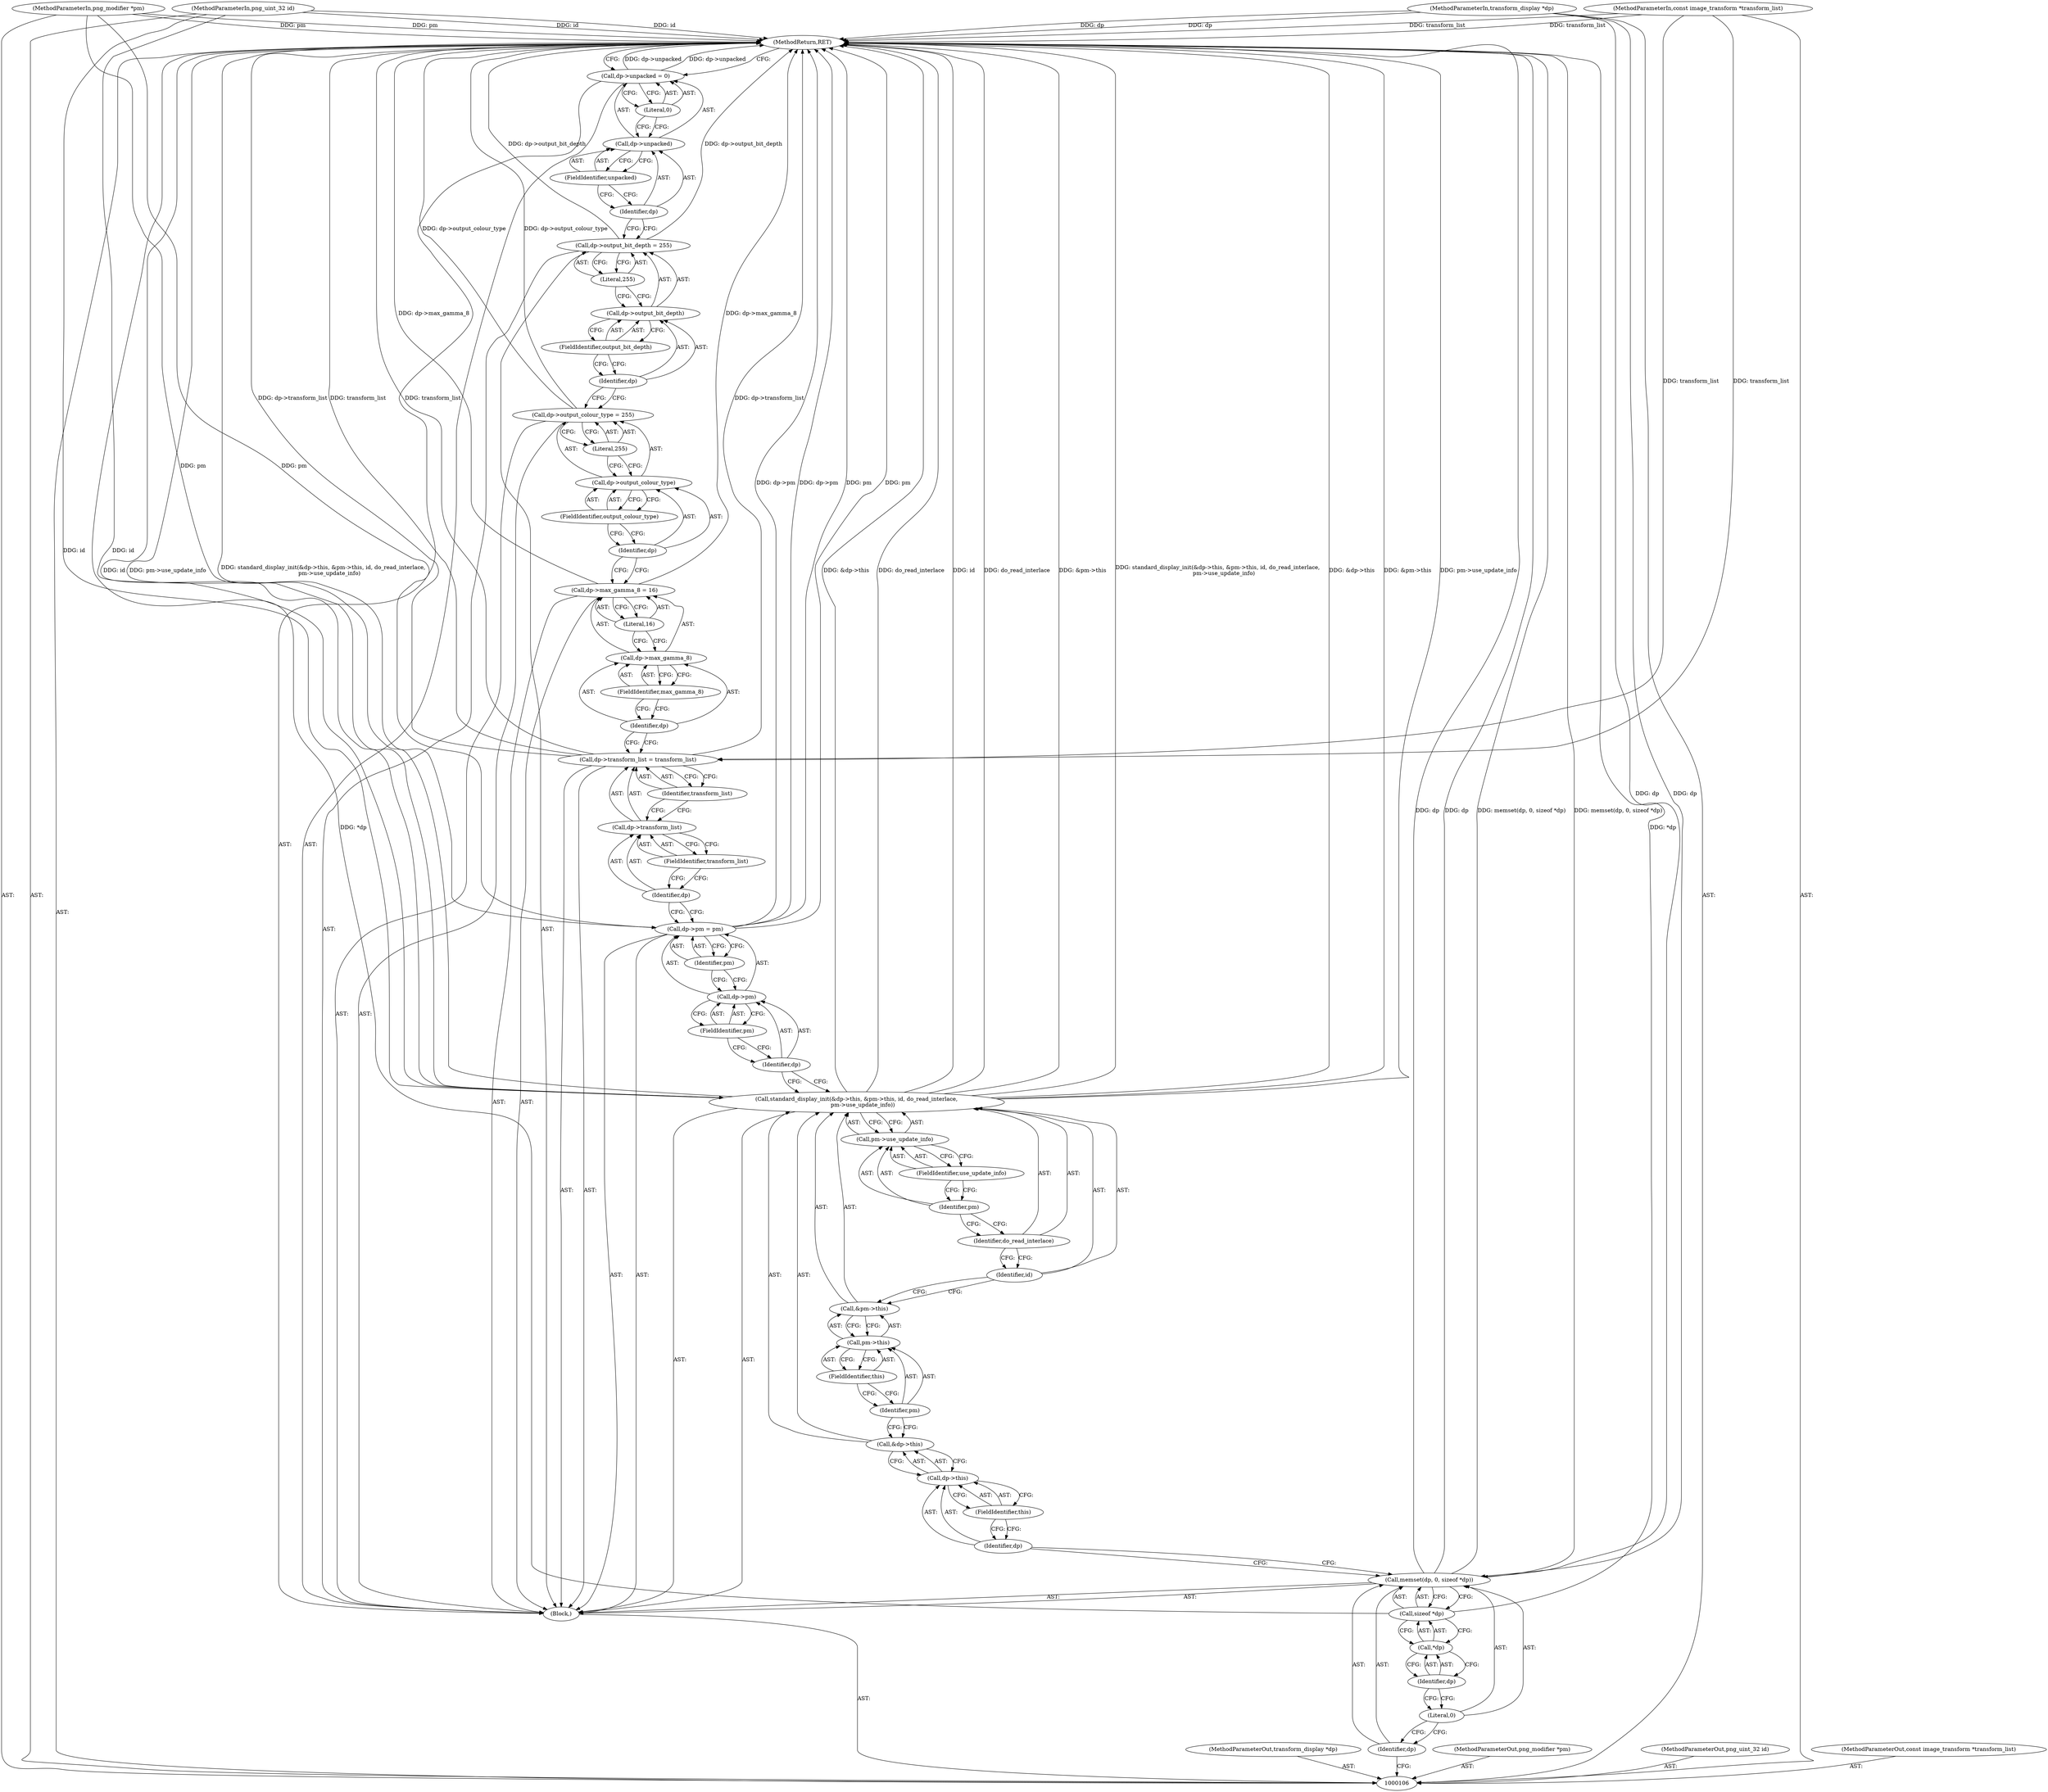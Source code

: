 digraph "0_Android_9d4853418ab2f754c2b63e091c29c5529b8b86ca_146" {
"1000162" [label="(MethodReturn,RET)"];
"1000107" [label="(MethodParameterIn,transform_display *dp)"];
"1000207" [label="(MethodParameterOut,transform_display *dp)"];
"1000108" [label="(MethodParameterIn,png_modifier *pm)"];
"1000208" [label="(MethodParameterOut,png_modifier *pm)"];
"1000109" [label="(MethodParameterIn,png_uint_32 id)"];
"1000209" [label="(MethodParameterOut,png_uint_32 id)"];
"1000136" [label="(Identifier,pm)"];
"1000132" [label="(Call,dp->pm = pm)"];
"1000133" [label="(Call,dp->pm)"];
"1000134" [label="(Identifier,dp)"];
"1000135" [label="(FieldIdentifier,pm)"];
"1000141" [label="(Identifier,transform_list)"];
"1000137" [label="(Call,dp->transform_list = transform_list)"];
"1000138" [label="(Call,dp->transform_list)"];
"1000139" [label="(Identifier,dp)"];
"1000140" [label="(FieldIdentifier,transform_list)"];
"1000146" [label="(Literal,16)"];
"1000142" [label="(Call,dp->max_gamma_8 = 16)"];
"1000143" [label="(Call,dp->max_gamma_8)"];
"1000144" [label="(Identifier,dp)"];
"1000145" [label="(FieldIdentifier,max_gamma_8)"];
"1000151" [label="(Literal,255)"];
"1000147" [label="(Call,dp->output_colour_type = 255)"];
"1000148" [label="(Call,dp->output_colour_type)"];
"1000149" [label="(Identifier,dp)"];
"1000150" [label="(FieldIdentifier,output_colour_type)"];
"1000156" [label="(Literal,255)"];
"1000152" [label="(Call,dp->output_bit_depth = 255)"];
"1000153" [label="(Call,dp->output_bit_depth)"];
"1000154" [label="(Identifier,dp)"];
"1000155" [label="(FieldIdentifier,output_bit_depth)"];
"1000161" [label="(Literal,0)"];
"1000157" [label="(Call,dp->unpacked = 0)"];
"1000158" [label="(Call,dp->unpacked)"];
"1000159" [label="(Identifier,dp)"];
"1000160" [label="(FieldIdentifier,unpacked)"];
"1000110" [label="(MethodParameterIn,const image_transform *transform_list)"];
"1000210" [label="(MethodParameterOut,const image_transform *transform_list)"];
"1000111" [label="(Block,)"];
"1000113" [label="(Identifier,dp)"];
"1000114" [label="(Literal,0)"];
"1000115" [label="(Call,sizeof *dp)"];
"1000116" [label="(Call,*dp)"];
"1000117" [label="(Identifier,dp)"];
"1000112" [label="(Call,memset(dp, 0, sizeof *dp))"];
"1000119" [label="(Call,&dp->this)"];
"1000120" [label="(Call,dp->this)"];
"1000121" [label="(Identifier,dp)"];
"1000118" [label="(Call,standard_display_init(&dp->this, &pm->this, id, do_read_interlace,\n       pm->use_update_info))"];
"1000122" [label="(FieldIdentifier,this)"];
"1000123" [label="(Call,&pm->this)"];
"1000124" [label="(Call,pm->this)"];
"1000125" [label="(Identifier,pm)"];
"1000126" [label="(FieldIdentifier,this)"];
"1000127" [label="(Identifier,id)"];
"1000128" [label="(Identifier,do_read_interlace)"];
"1000131" [label="(FieldIdentifier,use_update_info)"];
"1000129" [label="(Call,pm->use_update_info)"];
"1000130" [label="(Identifier,pm)"];
"1000162" -> "1000106"  [label="AST: "];
"1000162" -> "1000157"  [label="CFG: "];
"1000108" -> "1000162"  [label="DDG: pm"];
"1000107" -> "1000162"  [label="DDG: dp"];
"1000147" -> "1000162"  [label="DDG: dp->output_colour_type"];
"1000118" -> "1000162"  [label="DDG: standard_display_init(&dp->this, &pm->this, id, do_read_interlace,\n       pm->use_update_info)"];
"1000118" -> "1000162"  [label="DDG: &dp->this"];
"1000118" -> "1000162"  [label="DDG: &pm->this"];
"1000118" -> "1000162"  [label="DDG: pm->use_update_info"];
"1000118" -> "1000162"  [label="DDG: id"];
"1000118" -> "1000162"  [label="DDG: do_read_interlace"];
"1000137" -> "1000162"  [label="DDG: transform_list"];
"1000137" -> "1000162"  [label="DDG: dp->transform_list"];
"1000157" -> "1000162"  [label="DDG: dp->unpacked"];
"1000152" -> "1000162"  [label="DDG: dp->output_bit_depth"];
"1000132" -> "1000162"  [label="DDG: dp->pm"];
"1000132" -> "1000162"  [label="DDG: pm"];
"1000112" -> "1000162"  [label="DDG: memset(dp, 0, sizeof *dp)"];
"1000112" -> "1000162"  [label="DDG: dp"];
"1000110" -> "1000162"  [label="DDG: transform_list"];
"1000142" -> "1000162"  [label="DDG: dp->max_gamma_8"];
"1000115" -> "1000162"  [label="DDG: *dp"];
"1000109" -> "1000162"  [label="DDG: id"];
"1000107" -> "1000106"  [label="AST: "];
"1000107" -> "1000162"  [label="DDG: dp"];
"1000107" -> "1000112"  [label="DDG: dp"];
"1000207" -> "1000106"  [label="AST: "];
"1000108" -> "1000106"  [label="AST: "];
"1000108" -> "1000162"  [label="DDG: pm"];
"1000108" -> "1000132"  [label="DDG: pm"];
"1000208" -> "1000106"  [label="AST: "];
"1000109" -> "1000106"  [label="AST: "];
"1000109" -> "1000162"  [label="DDG: id"];
"1000109" -> "1000118"  [label="DDG: id"];
"1000209" -> "1000106"  [label="AST: "];
"1000136" -> "1000132"  [label="AST: "];
"1000136" -> "1000133"  [label="CFG: "];
"1000132" -> "1000136"  [label="CFG: "];
"1000132" -> "1000111"  [label="AST: "];
"1000132" -> "1000136"  [label="CFG: "];
"1000133" -> "1000132"  [label="AST: "];
"1000136" -> "1000132"  [label="AST: "];
"1000139" -> "1000132"  [label="CFG: "];
"1000132" -> "1000162"  [label="DDG: dp->pm"];
"1000132" -> "1000162"  [label="DDG: pm"];
"1000108" -> "1000132"  [label="DDG: pm"];
"1000133" -> "1000132"  [label="AST: "];
"1000133" -> "1000135"  [label="CFG: "];
"1000134" -> "1000133"  [label="AST: "];
"1000135" -> "1000133"  [label="AST: "];
"1000136" -> "1000133"  [label="CFG: "];
"1000134" -> "1000133"  [label="AST: "];
"1000134" -> "1000118"  [label="CFG: "];
"1000135" -> "1000134"  [label="CFG: "];
"1000135" -> "1000133"  [label="AST: "];
"1000135" -> "1000134"  [label="CFG: "];
"1000133" -> "1000135"  [label="CFG: "];
"1000141" -> "1000137"  [label="AST: "];
"1000141" -> "1000138"  [label="CFG: "];
"1000137" -> "1000141"  [label="CFG: "];
"1000137" -> "1000111"  [label="AST: "];
"1000137" -> "1000141"  [label="CFG: "];
"1000138" -> "1000137"  [label="AST: "];
"1000141" -> "1000137"  [label="AST: "];
"1000144" -> "1000137"  [label="CFG: "];
"1000137" -> "1000162"  [label="DDG: transform_list"];
"1000137" -> "1000162"  [label="DDG: dp->transform_list"];
"1000110" -> "1000137"  [label="DDG: transform_list"];
"1000138" -> "1000137"  [label="AST: "];
"1000138" -> "1000140"  [label="CFG: "];
"1000139" -> "1000138"  [label="AST: "];
"1000140" -> "1000138"  [label="AST: "];
"1000141" -> "1000138"  [label="CFG: "];
"1000139" -> "1000138"  [label="AST: "];
"1000139" -> "1000132"  [label="CFG: "];
"1000140" -> "1000139"  [label="CFG: "];
"1000140" -> "1000138"  [label="AST: "];
"1000140" -> "1000139"  [label="CFG: "];
"1000138" -> "1000140"  [label="CFG: "];
"1000146" -> "1000142"  [label="AST: "];
"1000146" -> "1000143"  [label="CFG: "];
"1000142" -> "1000146"  [label="CFG: "];
"1000142" -> "1000111"  [label="AST: "];
"1000142" -> "1000146"  [label="CFG: "];
"1000143" -> "1000142"  [label="AST: "];
"1000146" -> "1000142"  [label="AST: "];
"1000149" -> "1000142"  [label="CFG: "];
"1000142" -> "1000162"  [label="DDG: dp->max_gamma_8"];
"1000143" -> "1000142"  [label="AST: "];
"1000143" -> "1000145"  [label="CFG: "];
"1000144" -> "1000143"  [label="AST: "];
"1000145" -> "1000143"  [label="AST: "];
"1000146" -> "1000143"  [label="CFG: "];
"1000144" -> "1000143"  [label="AST: "];
"1000144" -> "1000137"  [label="CFG: "];
"1000145" -> "1000144"  [label="CFG: "];
"1000145" -> "1000143"  [label="AST: "];
"1000145" -> "1000144"  [label="CFG: "];
"1000143" -> "1000145"  [label="CFG: "];
"1000151" -> "1000147"  [label="AST: "];
"1000151" -> "1000148"  [label="CFG: "];
"1000147" -> "1000151"  [label="CFG: "];
"1000147" -> "1000111"  [label="AST: "];
"1000147" -> "1000151"  [label="CFG: "];
"1000148" -> "1000147"  [label="AST: "];
"1000151" -> "1000147"  [label="AST: "];
"1000154" -> "1000147"  [label="CFG: "];
"1000147" -> "1000162"  [label="DDG: dp->output_colour_type"];
"1000148" -> "1000147"  [label="AST: "];
"1000148" -> "1000150"  [label="CFG: "];
"1000149" -> "1000148"  [label="AST: "];
"1000150" -> "1000148"  [label="AST: "];
"1000151" -> "1000148"  [label="CFG: "];
"1000149" -> "1000148"  [label="AST: "];
"1000149" -> "1000142"  [label="CFG: "];
"1000150" -> "1000149"  [label="CFG: "];
"1000150" -> "1000148"  [label="AST: "];
"1000150" -> "1000149"  [label="CFG: "];
"1000148" -> "1000150"  [label="CFG: "];
"1000156" -> "1000152"  [label="AST: "];
"1000156" -> "1000153"  [label="CFG: "];
"1000152" -> "1000156"  [label="CFG: "];
"1000152" -> "1000111"  [label="AST: "];
"1000152" -> "1000156"  [label="CFG: "];
"1000153" -> "1000152"  [label="AST: "];
"1000156" -> "1000152"  [label="AST: "];
"1000159" -> "1000152"  [label="CFG: "];
"1000152" -> "1000162"  [label="DDG: dp->output_bit_depth"];
"1000153" -> "1000152"  [label="AST: "];
"1000153" -> "1000155"  [label="CFG: "];
"1000154" -> "1000153"  [label="AST: "];
"1000155" -> "1000153"  [label="AST: "];
"1000156" -> "1000153"  [label="CFG: "];
"1000154" -> "1000153"  [label="AST: "];
"1000154" -> "1000147"  [label="CFG: "];
"1000155" -> "1000154"  [label="CFG: "];
"1000155" -> "1000153"  [label="AST: "];
"1000155" -> "1000154"  [label="CFG: "];
"1000153" -> "1000155"  [label="CFG: "];
"1000161" -> "1000157"  [label="AST: "];
"1000161" -> "1000158"  [label="CFG: "];
"1000157" -> "1000161"  [label="CFG: "];
"1000157" -> "1000111"  [label="AST: "];
"1000157" -> "1000161"  [label="CFG: "];
"1000158" -> "1000157"  [label="AST: "];
"1000161" -> "1000157"  [label="AST: "];
"1000162" -> "1000157"  [label="CFG: "];
"1000157" -> "1000162"  [label="DDG: dp->unpacked"];
"1000158" -> "1000157"  [label="AST: "];
"1000158" -> "1000160"  [label="CFG: "];
"1000159" -> "1000158"  [label="AST: "];
"1000160" -> "1000158"  [label="AST: "];
"1000161" -> "1000158"  [label="CFG: "];
"1000159" -> "1000158"  [label="AST: "];
"1000159" -> "1000152"  [label="CFG: "];
"1000160" -> "1000159"  [label="CFG: "];
"1000160" -> "1000158"  [label="AST: "];
"1000160" -> "1000159"  [label="CFG: "];
"1000158" -> "1000160"  [label="CFG: "];
"1000110" -> "1000106"  [label="AST: "];
"1000110" -> "1000162"  [label="DDG: transform_list"];
"1000110" -> "1000137"  [label="DDG: transform_list"];
"1000210" -> "1000106"  [label="AST: "];
"1000111" -> "1000106"  [label="AST: "];
"1000112" -> "1000111"  [label="AST: "];
"1000118" -> "1000111"  [label="AST: "];
"1000132" -> "1000111"  [label="AST: "];
"1000137" -> "1000111"  [label="AST: "];
"1000142" -> "1000111"  [label="AST: "];
"1000147" -> "1000111"  [label="AST: "];
"1000152" -> "1000111"  [label="AST: "];
"1000157" -> "1000111"  [label="AST: "];
"1000113" -> "1000112"  [label="AST: "];
"1000113" -> "1000106"  [label="CFG: "];
"1000114" -> "1000113"  [label="CFG: "];
"1000114" -> "1000112"  [label="AST: "];
"1000114" -> "1000113"  [label="CFG: "];
"1000117" -> "1000114"  [label="CFG: "];
"1000115" -> "1000112"  [label="AST: "];
"1000115" -> "1000116"  [label="CFG: "];
"1000116" -> "1000115"  [label="AST: "];
"1000112" -> "1000115"  [label="CFG: "];
"1000115" -> "1000162"  [label="DDG: *dp"];
"1000116" -> "1000115"  [label="AST: "];
"1000116" -> "1000117"  [label="CFG: "];
"1000117" -> "1000116"  [label="AST: "];
"1000115" -> "1000116"  [label="CFG: "];
"1000117" -> "1000116"  [label="AST: "];
"1000117" -> "1000114"  [label="CFG: "];
"1000116" -> "1000117"  [label="CFG: "];
"1000112" -> "1000111"  [label="AST: "];
"1000112" -> "1000115"  [label="CFG: "];
"1000113" -> "1000112"  [label="AST: "];
"1000114" -> "1000112"  [label="AST: "];
"1000115" -> "1000112"  [label="AST: "];
"1000121" -> "1000112"  [label="CFG: "];
"1000112" -> "1000162"  [label="DDG: memset(dp, 0, sizeof *dp)"];
"1000112" -> "1000162"  [label="DDG: dp"];
"1000107" -> "1000112"  [label="DDG: dp"];
"1000119" -> "1000118"  [label="AST: "];
"1000119" -> "1000120"  [label="CFG: "];
"1000120" -> "1000119"  [label="AST: "];
"1000125" -> "1000119"  [label="CFG: "];
"1000120" -> "1000119"  [label="AST: "];
"1000120" -> "1000122"  [label="CFG: "];
"1000121" -> "1000120"  [label="AST: "];
"1000122" -> "1000120"  [label="AST: "];
"1000119" -> "1000120"  [label="CFG: "];
"1000121" -> "1000120"  [label="AST: "];
"1000121" -> "1000112"  [label="CFG: "];
"1000122" -> "1000121"  [label="CFG: "];
"1000118" -> "1000111"  [label="AST: "];
"1000118" -> "1000129"  [label="CFG: "];
"1000119" -> "1000118"  [label="AST: "];
"1000123" -> "1000118"  [label="AST: "];
"1000127" -> "1000118"  [label="AST: "];
"1000128" -> "1000118"  [label="AST: "];
"1000129" -> "1000118"  [label="AST: "];
"1000134" -> "1000118"  [label="CFG: "];
"1000118" -> "1000162"  [label="DDG: standard_display_init(&dp->this, &pm->this, id, do_read_interlace,\n       pm->use_update_info)"];
"1000118" -> "1000162"  [label="DDG: &dp->this"];
"1000118" -> "1000162"  [label="DDG: &pm->this"];
"1000118" -> "1000162"  [label="DDG: pm->use_update_info"];
"1000118" -> "1000162"  [label="DDG: id"];
"1000118" -> "1000162"  [label="DDG: do_read_interlace"];
"1000109" -> "1000118"  [label="DDG: id"];
"1000122" -> "1000120"  [label="AST: "];
"1000122" -> "1000121"  [label="CFG: "];
"1000120" -> "1000122"  [label="CFG: "];
"1000123" -> "1000118"  [label="AST: "];
"1000123" -> "1000124"  [label="CFG: "];
"1000124" -> "1000123"  [label="AST: "];
"1000127" -> "1000123"  [label="CFG: "];
"1000124" -> "1000123"  [label="AST: "];
"1000124" -> "1000126"  [label="CFG: "];
"1000125" -> "1000124"  [label="AST: "];
"1000126" -> "1000124"  [label="AST: "];
"1000123" -> "1000124"  [label="CFG: "];
"1000125" -> "1000124"  [label="AST: "];
"1000125" -> "1000119"  [label="CFG: "];
"1000126" -> "1000125"  [label="CFG: "];
"1000126" -> "1000124"  [label="AST: "];
"1000126" -> "1000125"  [label="CFG: "];
"1000124" -> "1000126"  [label="CFG: "];
"1000127" -> "1000118"  [label="AST: "];
"1000127" -> "1000123"  [label="CFG: "];
"1000128" -> "1000127"  [label="CFG: "];
"1000128" -> "1000118"  [label="AST: "];
"1000128" -> "1000127"  [label="CFG: "];
"1000130" -> "1000128"  [label="CFG: "];
"1000131" -> "1000129"  [label="AST: "];
"1000131" -> "1000130"  [label="CFG: "];
"1000129" -> "1000131"  [label="CFG: "];
"1000129" -> "1000118"  [label="AST: "];
"1000129" -> "1000131"  [label="CFG: "];
"1000130" -> "1000129"  [label="AST: "];
"1000131" -> "1000129"  [label="AST: "];
"1000118" -> "1000129"  [label="CFG: "];
"1000130" -> "1000129"  [label="AST: "];
"1000130" -> "1000128"  [label="CFG: "];
"1000131" -> "1000130"  [label="CFG: "];
}
